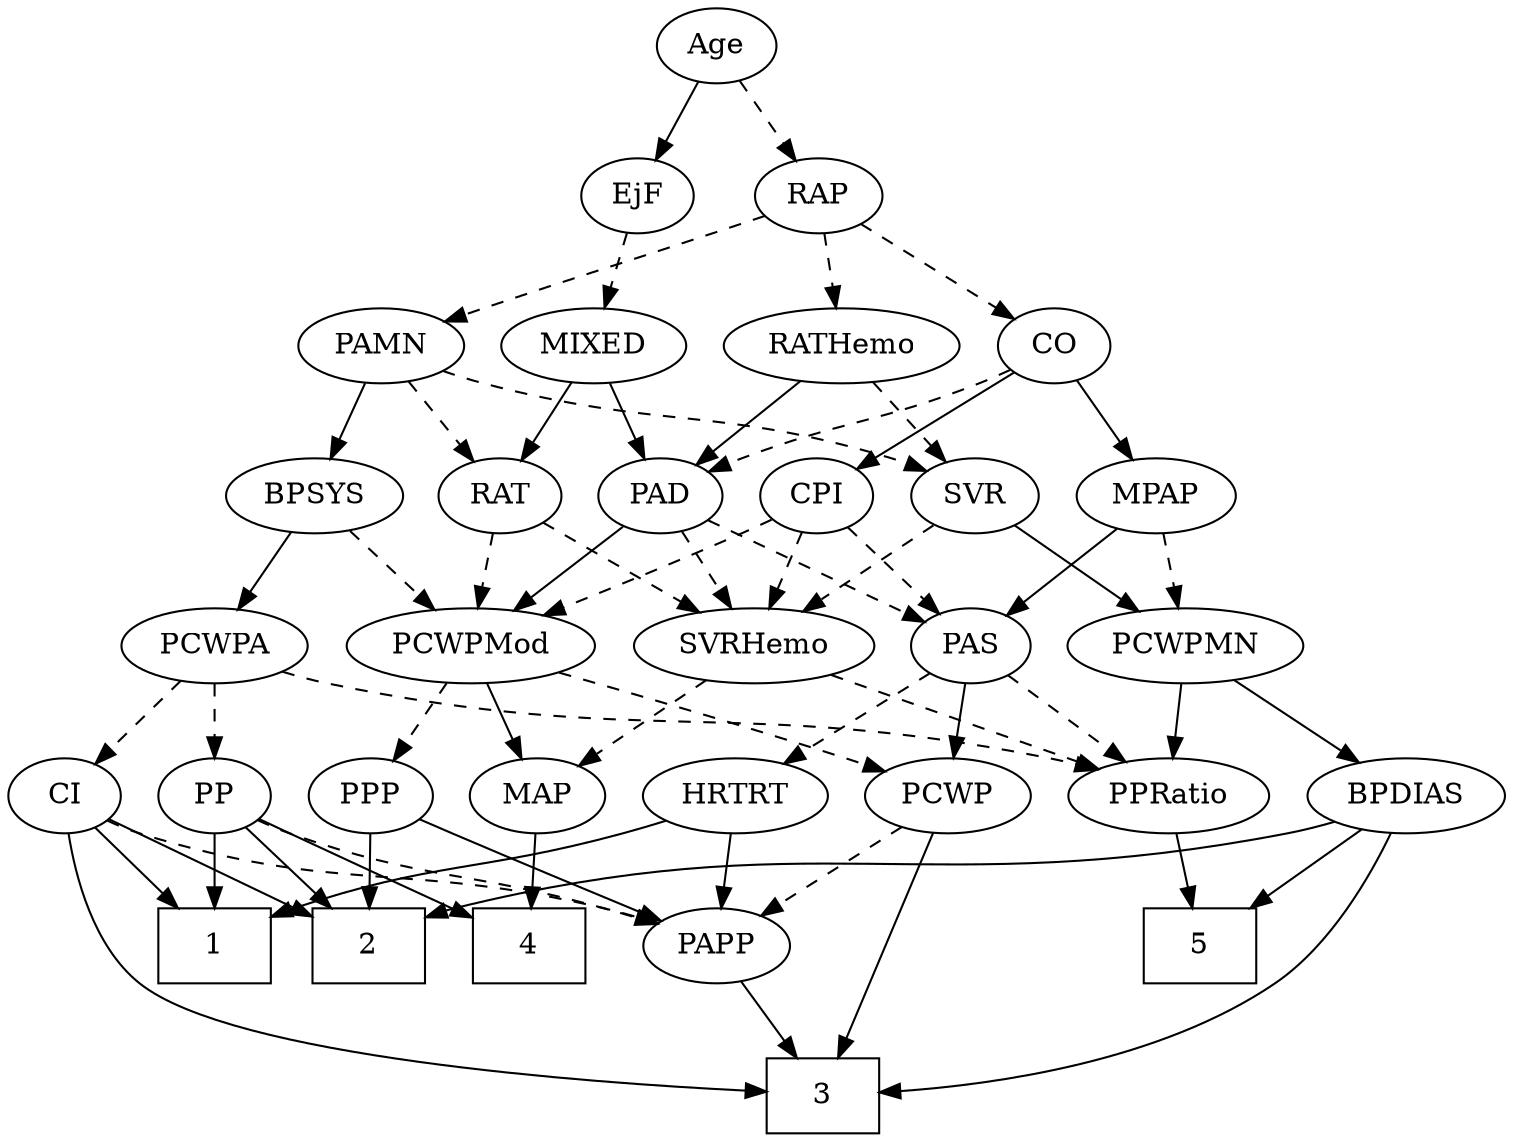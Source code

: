 strict digraph {
	graph [bb="0,0,664.34,540"];
	node [label="\N"];
	1	[height=0.5,
		pos="302.25,90",
		shape=box,
		width=0.75];
	2	[height=0.5,
		pos="230.25,90",
		shape=box,
		width=0.75];
	3	[height=0.5,
		pos="313.25,18",
		shape=box,
		width=0.75];
	4	[height=0.5,
		pos="374.25,90",
		shape=box,
		width=0.75];
	5	[height=0.5,
		pos="114.25,90",
		shape=box,
		width=0.75];
	Age	[height=0.5,
		pos="338.25,522",
		width=0.75];
	EjF	[height=0.5,
		pos="384.25,450",
		width=0.75];
	Age -> EjF	[pos="e,373.85,466.82 348.68,505.12 354.45,496.34 361.73,485.26 368.2,475.42",
		style=solid];
	RAP	[height=0.5,
		pos="302.25,450",
		width=0.77632];
	Age -> RAP	[pos="e,310.8,467.63 329.9,504.76 325.6,496.4 320.25,486.02 315.42,476.61",
		style=dashed];
	MIXED	[height=0.5,
		pos="393.25,378",
		width=1.1193];
	EjF -> MIXED	[pos="e,391.03,396.28 386.42,432.05 387.42,424.35 388.61,415.03 389.73,406.36",
		style=dashed];
	CO	[height=0.5,
		pos="478.25,378",
		width=0.75];
	RAP -> CO	[pos="e,457.05,389.35 325.73,440.23 362.63,426.42 431.15,400.71 442.25,396 444.06,395.23 445.92,394.42 447.78,393.59",
		style=dashed];
	PAMN	[height=0.5,
		pos="181.25,378",
		width=1.011];
	RAP -> PAMN	[pos="e,204.04,392.19 281.99,437.28 263.16,426.39 234.79,409.98 212.95,397.34",
		style=dashed];
	RATHemo	[height=0.5,
		pos="285.25,378",
		width=1.3721];
	RAP -> RATHemo	[pos="e,289.44,396.28 298.13,432.05 296.24,424.26 293.95,414.82 291.82,406.08",
		style=dashed];
	PAD	[height=0.5,
		pos="395.25,306",
		width=0.79437];
	MIXED -> PAD	[pos="e,394.76,324.1 393.74,359.7 393.96,351.98 394.23,342.71 394.47,334.11",
		style=solid];
	RAT	[height=0.5,
		pos="321.25,306",
		width=0.75827];
	MIXED -> RAT	[pos="e,336.2,321.54 377.27,361.46 367.3,351.78 354.34,339.17 343.39,328.53",
		style=solid];
	MPAP	[height=0.5,
		pos="477.25,306",
		width=0.97491];
	PAS	[height=0.5,
		pos="548.25,234",
		width=0.75];
	MPAP -> PAS	[pos="e,533.36,249.68 492.65,289.81 502.46,280.14 515.32,267.46 526.2,256.73",
		style=solid];
	PCWPMN	[height=0.5,
		pos="111.25,234",
		width=1.3902];
	MPAP -> PCWPMN	[pos="e,147.86,246.44 451.05,293.73 445.27,291.57 439.11,289.51 433.25,288 319,258.54 285.68,276.4 170.25,252 166.14,251.13 161.9,250.13 \
157.67,249.05",
		style=dashed];
	BPSYS	[height=0.5,
		pos="238.25,306",
		width=1.0471];
	PCWPMod	[height=0.5,
		pos="451.25,234",
		width=1.4443];
	BPSYS -> PCWPMod	[pos="e,413.53,246.59 267.27,294.31 273.2,292.18 279.41,289.98 285.25,288 324.96,274.48 370.35,260.06 403.62,249.68",
		style=dashed];
	PCWPA	[height=0.5,
		pos="221.25,234",
		width=1.1555];
	BPSYS -> PCWPA	[pos="e,225.44,252.28 234.13,288.05 232.24,280.26 229.95,270.82 227.82,262.08",
		style=solid];
	PAD -> PAS	[pos="e,526.95,245.12 418.16,294.75 441.79,284.15 479.66,267.07 512.25,252 514.03,251.17 515.87,250.32 517.72,249.46",
		style=dashed];
	PAD -> PCWPMod	[pos="e,438.07,251.47 407.67,289.46 414.72,280.65 423.7,269.43 431.68,259.46",
		style=solid];
	SVRHemo	[height=0.5,
		pos="331.25,234",
		width=1.3902];
	PAD -> SVRHemo	[pos="e,346.14,251.29 381.67,290.15 373.37,281.07 362.55,269.24 353.07,258.87",
		style=dashed];
	CO -> MPAP	[pos="e,477.49,324.1 478,359.7 477.89,351.98 477.76,342.71 477.63,334.11",
		style=solid];
	CO -> PAD	[pos="e,411.61,320.8 461.85,363.17 449.8,353.01 433.23,339.03 419.63,327.56",
		style=dashed];
	CPI	[height=0.5,
		pos="557.25,306",
		width=0.75];
	CO -> CPI	[pos="e,541.67,320.8 493.85,363.17 505.32,353.01 521.1,339.03 534.04,327.56",
		style=solid];
	PPRatio	[height=0.5,
		pos="142.25,162",
		width=1.1013];
	PAS -> PPRatio	[pos="e,171.48,174.33 527.76,221.91 522.8,219.62 517.43,217.47 512.25,216 374.14,176.82 331.26,211.72 191.25,180 187.9,179.24 184.45,178.33 \
181.03,177.33",
		style=dashed];
	PCWP	[height=0.5,
		pos="629.25,162",
		width=0.97491];
	PAS -> PCWP	[pos="e,612.16,177.77 564.25,219.17 575.7,209.27 591.35,195.75 604.41,184.46",
		style=solid];
	HRTRT	[height=0.5,
		pos="536.25,162",
		width=1.1013];
	PAS -> HRTRT	[pos="e,539.21,180.28 545.34,216.05 544.02,208.35 542.42,199.03 540.94,190.36",
		style=dashed];
	PAMN -> BPSYS	[pos="e,224.97,323.31 194.18,361.12 201.37,352.29 210.45,341.13 218.51,331.24",
		style=solid];
	PAMN -> RAT	[pos="e,299.99,317.63 205.95,364.65 229.62,352.81 265.39,334.93 290.8,322.22",
		style=dashed];
	SVR	[height=0.5,
		pos="154.25,306",
		width=0.77632];
	PAMN -> SVR	[pos="e,160.72,323.79 174.71,360.05 171.63,352.06 167.87,342.33 164.43,333.4",
		style=dashed];
	RATHemo -> PAD	[pos="e,375.73,319.42 308.84,361.98 325.83,351.17 348.83,336.54 366.83,325.08",
		style=solid];
	RATHemo -> SVR	[pos="e,175.01,318.1 258.42,362.67 236.81,351.12 206.44,334.89 184.06,322.93",
		style=dashed];
	CPI -> PAS	[pos="e,550.47,252.28 555.07,288.05 554.08,280.35 552.88,271.03 551.76,262.36",
		style=dashed];
	CPI -> PCWPMod	[pos="e,474.3,250.23 538.78,292.81 523.39,282.64 501.11,267.93 482.88,255.89",
		style=dashed];
	CPI -> SVRHemo	[pos="e,369,245.95 536.19,294.31 531.35,292.06 526.17,289.82 521.25,288 464.62,267.03 448.37,268.36 390.25,252 386.49,250.94 382.59,249.84 \
378.68,248.72",
		style=dashed];
	RAT -> PCWPMod	[pos="e,424.43,249.44 341.85,293.91 361.56,283.29 391.73,267.05 415.39,254.31",
		style=dashed];
	RAT -> SVRHemo	[pos="e,328.78,252.28 323.67,288.05 324.77,280.35 326.1,271.03 327.34,262.36",
		style=dashed];
	SVR -> PCWPMN	[pos="e,121.56,251.8 144.49,289.12 139.31,280.68 132.81,270.1 126.94,260.55",
		style=solid];
	SVR -> SVRHemo	[pos="e,297.04,247.2 176.05,294.68 181.02,292.41 186.29,290.07 191.25,288 223.2,274.63 259.83,260.81 287.61,250.64",
		style=dashed];
	MAP	[height=0.5,
		pos="375.25,162",
		width=0.84854];
	PCWPMod -> MAP	[pos="e,390.97,177.48 433.62,216.76 423.14,207.12 409.74,194.77 398.41,184.34",
		style=solid];
	PPP	[height=0.5,
		pos="451.25,162",
		width=0.75];
	PCWPMod -> PPP	[pos="e,451.25,180.1 451.25,215.7 451.25,207.98 451.25,198.71 451.25,190.11",
		style=dashed];
	PCWPMod -> PCWP	[pos="e,602.18,173.64 484.31,220 515.11,207.89 560.93,189.87 592.78,177.34",
		style=dashed];
	PP	[height=0.5,
		pos="299.25,162",
		width=0.75];
	PCWPA -> PP	[pos="e,283.83,176.83 238.56,217.46 249.68,207.49 264.24,194.41 276.32,183.58",
		style=dashed];
	PCWPA -> PPRatio	[pos="e,159.46,178.25 203.71,217.46 193,207.97 179.13,195.68 167.28,185.18",
		style=dashed];
	CI	[height=0.5,
		pos="227.25,162",
		width=0.75];
	PCWPA -> CI	[pos="e,225.78,180.1 222.73,215.7 223.39,207.98 224.19,198.71 224.92,190.11",
		style=dashed];
	BPDIAS	[height=0.5,
		pos="42.246,162",
		width=1.1735];
	PCWPMN -> BPDIAS	[pos="e,58.163,179.15 95.243,216.76 86.36,207.75 75.154,196.39 65.338,186.43",
		style=solid];
	PCWPMN -> PPRatio	[pos="e,134.81,179.79 118.75,216.05 122.33,207.97 126.69,198.12 130.68,189.11",
		style=solid];
	SVRHemo -> MAP	[pos="e,365,179.31 341.9,216.05 347.22,207.59 353.76,197.19 359.63,187.84",
		style=dashed];
	SVRHemo -> PPRatio	[pos="e,172.01,174.02 297.46,220.49 264.99,208.46 215.93,190.29 181.69,177.61",
		style=dashed];
	BPDIAS -> 2	[pos="e,203,101.15 72.87,149.6 105.87,137.31 158.38,117.76 193.56,104.66",
		style=solid];
	BPDIAS -> 3	[pos="e,286.14,21.947 44.393,143.83 47.861,123.57 56.65,90.343 78.246,72 107.79,46.906 217.77,30.364 276.2,23.146",
		style=solid];
	BPDIAS -> 5	[pos="e,96.715,108.04 58.584,145.12 67.643,136.31 79.099,125.17 89.259,115.29",
		style=solid];
	MAP -> 4	[pos="e,374.49,108.1 375,143.7 374.89,135.98 374.76,126.71 374.63,118.11",
		style=solid];
	PP -> 1	[pos="e,301.51,108.1 299.99,143.7 300.32,135.98 300.72,126.71 301.08,118.11",
		style=solid];
	PP -> 2	[pos="e,247.2,108.2 284.95,146.5 276.12,137.54 264.56,125.81 254.35,115.45",
		style=solid];
	PP -> 4	[pos="e,355.91,108.11 314.42,146.83 324.16,137.75 337.06,125.71 348.38,115.14",
		style=solid];
	PAPP	[height=0.5,
		pos="451.25,90",
		width=0.88464];
	PP -> PAPP	[pos="e,427.21,101.87 320.55,150.89 325.37,148.61 330.48,146.21 335.25,144 363.01,131.1 394.61,116.68 417.82,106.14",
		style=dashed];
	PPP -> 2	[pos="e,257.52,104.58 430.61,150.37 425.66,148.07 420.33,145.79 415.25,144 353.88,122.35 332.42,129.89 267.05,107.89",
		style=solid];
	PPP -> PAPP	[pos="e,451.25,108.1 451.25,143.7 451.25,135.98 451.25,126.71 451.25,118.11",
		style=solid];
	PPRatio -> 5	[pos="e,121.16,108.28 135.47,144.05 132.32,136.18 128.49,126.62 124.96,117.79",
		style=solid];
	PCWP -> 3	[pos="e,340.5,24.495 610.75,146.48 585.33,127.13 537.58,92.9 492.25,72 445.3,50.356 387.37,35.108 350.36,26.689",
		style=solid];
	PCWP -> PAPP	[pos="e,476.8,101.05 602.21,150.37 571.23,138.18 520.36,118.18 486.35,104.8",
		style=dashed];
	CI -> 1	[pos="e,283.91,108.11 242.42,146.83 252.16,137.75 265.06,125.71 276.38,115.14",
		style=solid];
	CI -> 2	[pos="e,229.51,108.1 227.99,143.7 228.32,135.98 228.72,126.71 229.08,118.11",
		style=solid];
	CI -> 3	[pos="e,286.01,22.562 213.93,146.22 199.01,127.78 178.81,95.773 194.25,72 212.24,44.294 248.44,30.951 276.21,24.599",
		style=solid];
	CI -> PAPP	[pos="e,426.76,101.87 247.89,150.39 252.84,148.08 258.16,145.8 263.25,144 326.64,121.53 346.33,128.94 410.25,108 412.53,107.25 414.87,\
106.43 417.21,105.57",
		style=dashed];
	PAPP -> 3	[pos="e,340.7,32.925 428.15,77.284 406.78,66.447 374.68,50.16 349.83,37.556",
		style=solid];
	HRTRT -> 1	[pos="e,329.52,104.58 506.33,150.11 500.06,147.97 493.47,145.83 487.25,144 424.81,125.67 404.33,130.19 339.04,107.91",
		style=solid];
	HRTRT -> PAPP	[pos="e,468.5,105.21 517.8,145.81 505.67,135.82 489.64,122.62 476.36,111.68",
		style=solid];
}
